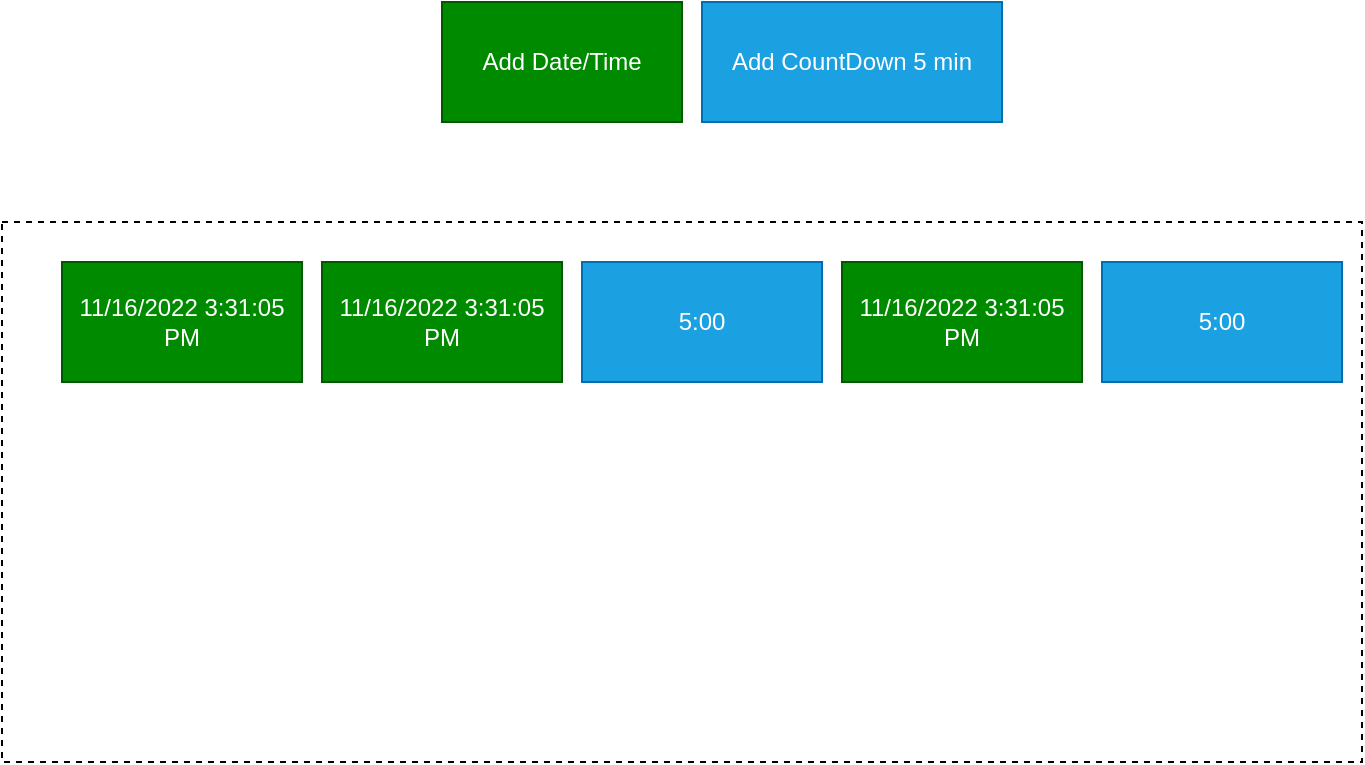 <mxfile>
    <diagram id="_trZNLoFBvB0FGO6N9xa" name="Page-1">
        <mxGraphModel dx="964" dy="580" grid="1" gridSize="10" guides="1" tooltips="1" connect="1" arrows="1" fold="1" page="1" pageScale="1" pageWidth="850" pageHeight="1100" math="0" shadow="0">
            <root>
                <mxCell id="0"/>
                <mxCell id="1" parent="0"/>
                <mxCell id="2" value="Add Date/Time" style="rounded=0;whiteSpace=wrap;html=1;fillColor=#008a00;fontColor=#ffffff;strokeColor=#005700;" parent="1" vertex="1">
                    <mxGeometry x="260" y="50" width="120" height="60" as="geometry"/>
                </mxCell>
                <mxCell id="3" value="Add CountDown 5 min" style="rounded=0;whiteSpace=wrap;html=1;fillColor=#1ba1e2;fontColor=#ffffff;strokeColor=#006EAF;" parent="1" vertex="1">
                    <mxGeometry x="390" y="50" width="150" height="60" as="geometry"/>
                </mxCell>
                <mxCell id="4" value="" style="rounded=0;whiteSpace=wrap;html=1;fillColor=none;dashed=1;" parent="1" vertex="1">
                    <mxGeometry x="40" y="160" width="680" height="270" as="geometry"/>
                </mxCell>
                <mxCell id="5" value="11/16/2022 3:31:05 PM" style="rounded=0;whiteSpace=wrap;html=1;fillColor=#008a00;fontColor=#ffffff;strokeColor=#005700;" parent="1" vertex="1">
                    <mxGeometry x="70" y="180" width="120" height="60" as="geometry"/>
                </mxCell>
                <mxCell id="6" value="11/16/2022 3:31:05 PM" style="rounded=0;whiteSpace=wrap;html=1;fillColor=#008a00;fontColor=#ffffff;strokeColor=#005700;" parent="1" vertex="1">
                    <mxGeometry x="200" y="180" width="120" height="60" as="geometry"/>
                </mxCell>
                <mxCell id="7" value="5:00" style="rounded=0;whiteSpace=wrap;html=1;fillColor=#1ba1e2;fontColor=#ffffff;strokeColor=#006EAF;" parent="1" vertex="1">
                    <mxGeometry x="330" y="180" width="120" height="60" as="geometry"/>
                </mxCell>
                <mxCell id="8" value="11/16/2022 3:31:05 PM" style="rounded=0;whiteSpace=wrap;html=1;fillColor=#008a00;fontColor=#ffffff;strokeColor=#005700;" parent="1" vertex="1">
                    <mxGeometry x="460" y="180" width="120" height="60" as="geometry"/>
                </mxCell>
                <mxCell id="9" value="5:00" style="rounded=0;whiteSpace=wrap;html=1;fillColor=#1ba1e2;fontColor=#ffffff;strokeColor=#006EAF;" parent="1" vertex="1">
                    <mxGeometry x="590" y="180" width="120" height="60" as="geometry"/>
                </mxCell>
            </root>
        </mxGraphModel>
    </diagram>
</mxfile>
